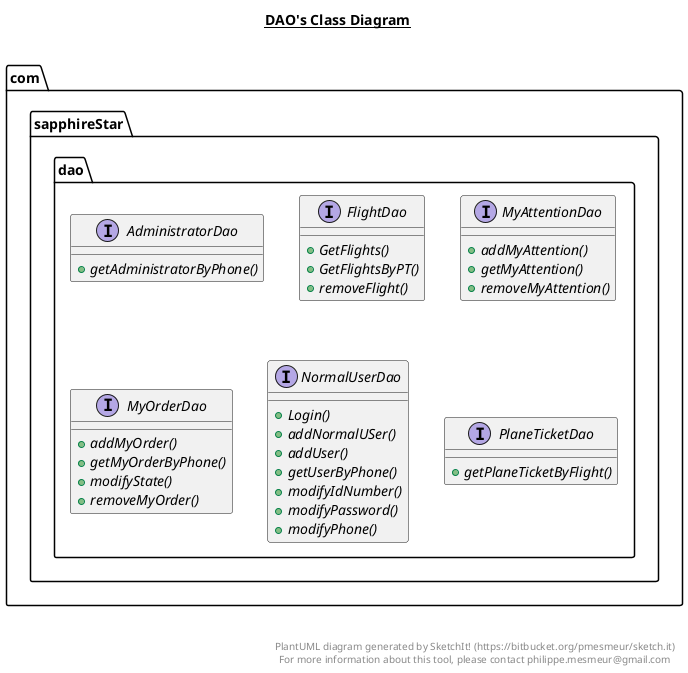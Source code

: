 @startuml

title __DAO's Class Diagram__\n

  namespace com.sapphireStar.dao {
    interface com.sapphireStar.dao.AdministratorDao {
        {abstract} + getAdministratorByPhone()
    }
  }
  

  namespace com.sapphireStar.dao {
    interface com.sapphireStar.dao.FlightDao {
        {abstract} + GetFlights()
        {abstract} + GetFlightsByPT()
        {abstract} + removeFlight()
    }
  }
  

  namespace com.sapphireStar.dao {
    interface com.sapphireStar.dao.MyAttentionDao {
        {abstract} + addMyAttention()
        {abstract} + getMyAttention()
        {abstract} + removeMyAttention()
    }
  }
  

  namespace com.sapphireStar.dao {
    interface com.sapphireStar.dao.MyOrderDao {
        {abstract} + addMyOrder()
        {abstract} + getMyOrderByPhone()
        {abstract} + modifyState()
        {abstract} + removeMyOrder()
    }
  }
  

  namespace com.sapphireStar.dao {
    interface com.sapphireStar.dao.NormalUserDao {
        {abstract} + Login()
        {abstract} + addNormalUSer()
        {abstract} + addUser()
        {abstract} + getUserByPhone()
        {abstract} + modifyIdNumber()
        {abstract} + modifyPassword()
        {abstract} + modifyPhone()
    }
  }
  

  namespace com.sapphireStar.dao {
    interface com.sapphireStar.dao.PlaneTicketDao {
        {abstract} + getPlaneTicketByFlight()
    }
  }
  



right footer


PlantUML diagram generated by SketchIt! (https://bitbucket.org/pmesmeur/sketch.it)
For more information about this tool, please contact philippe.mesmeur@gmail.com
endfooter

@enduml
